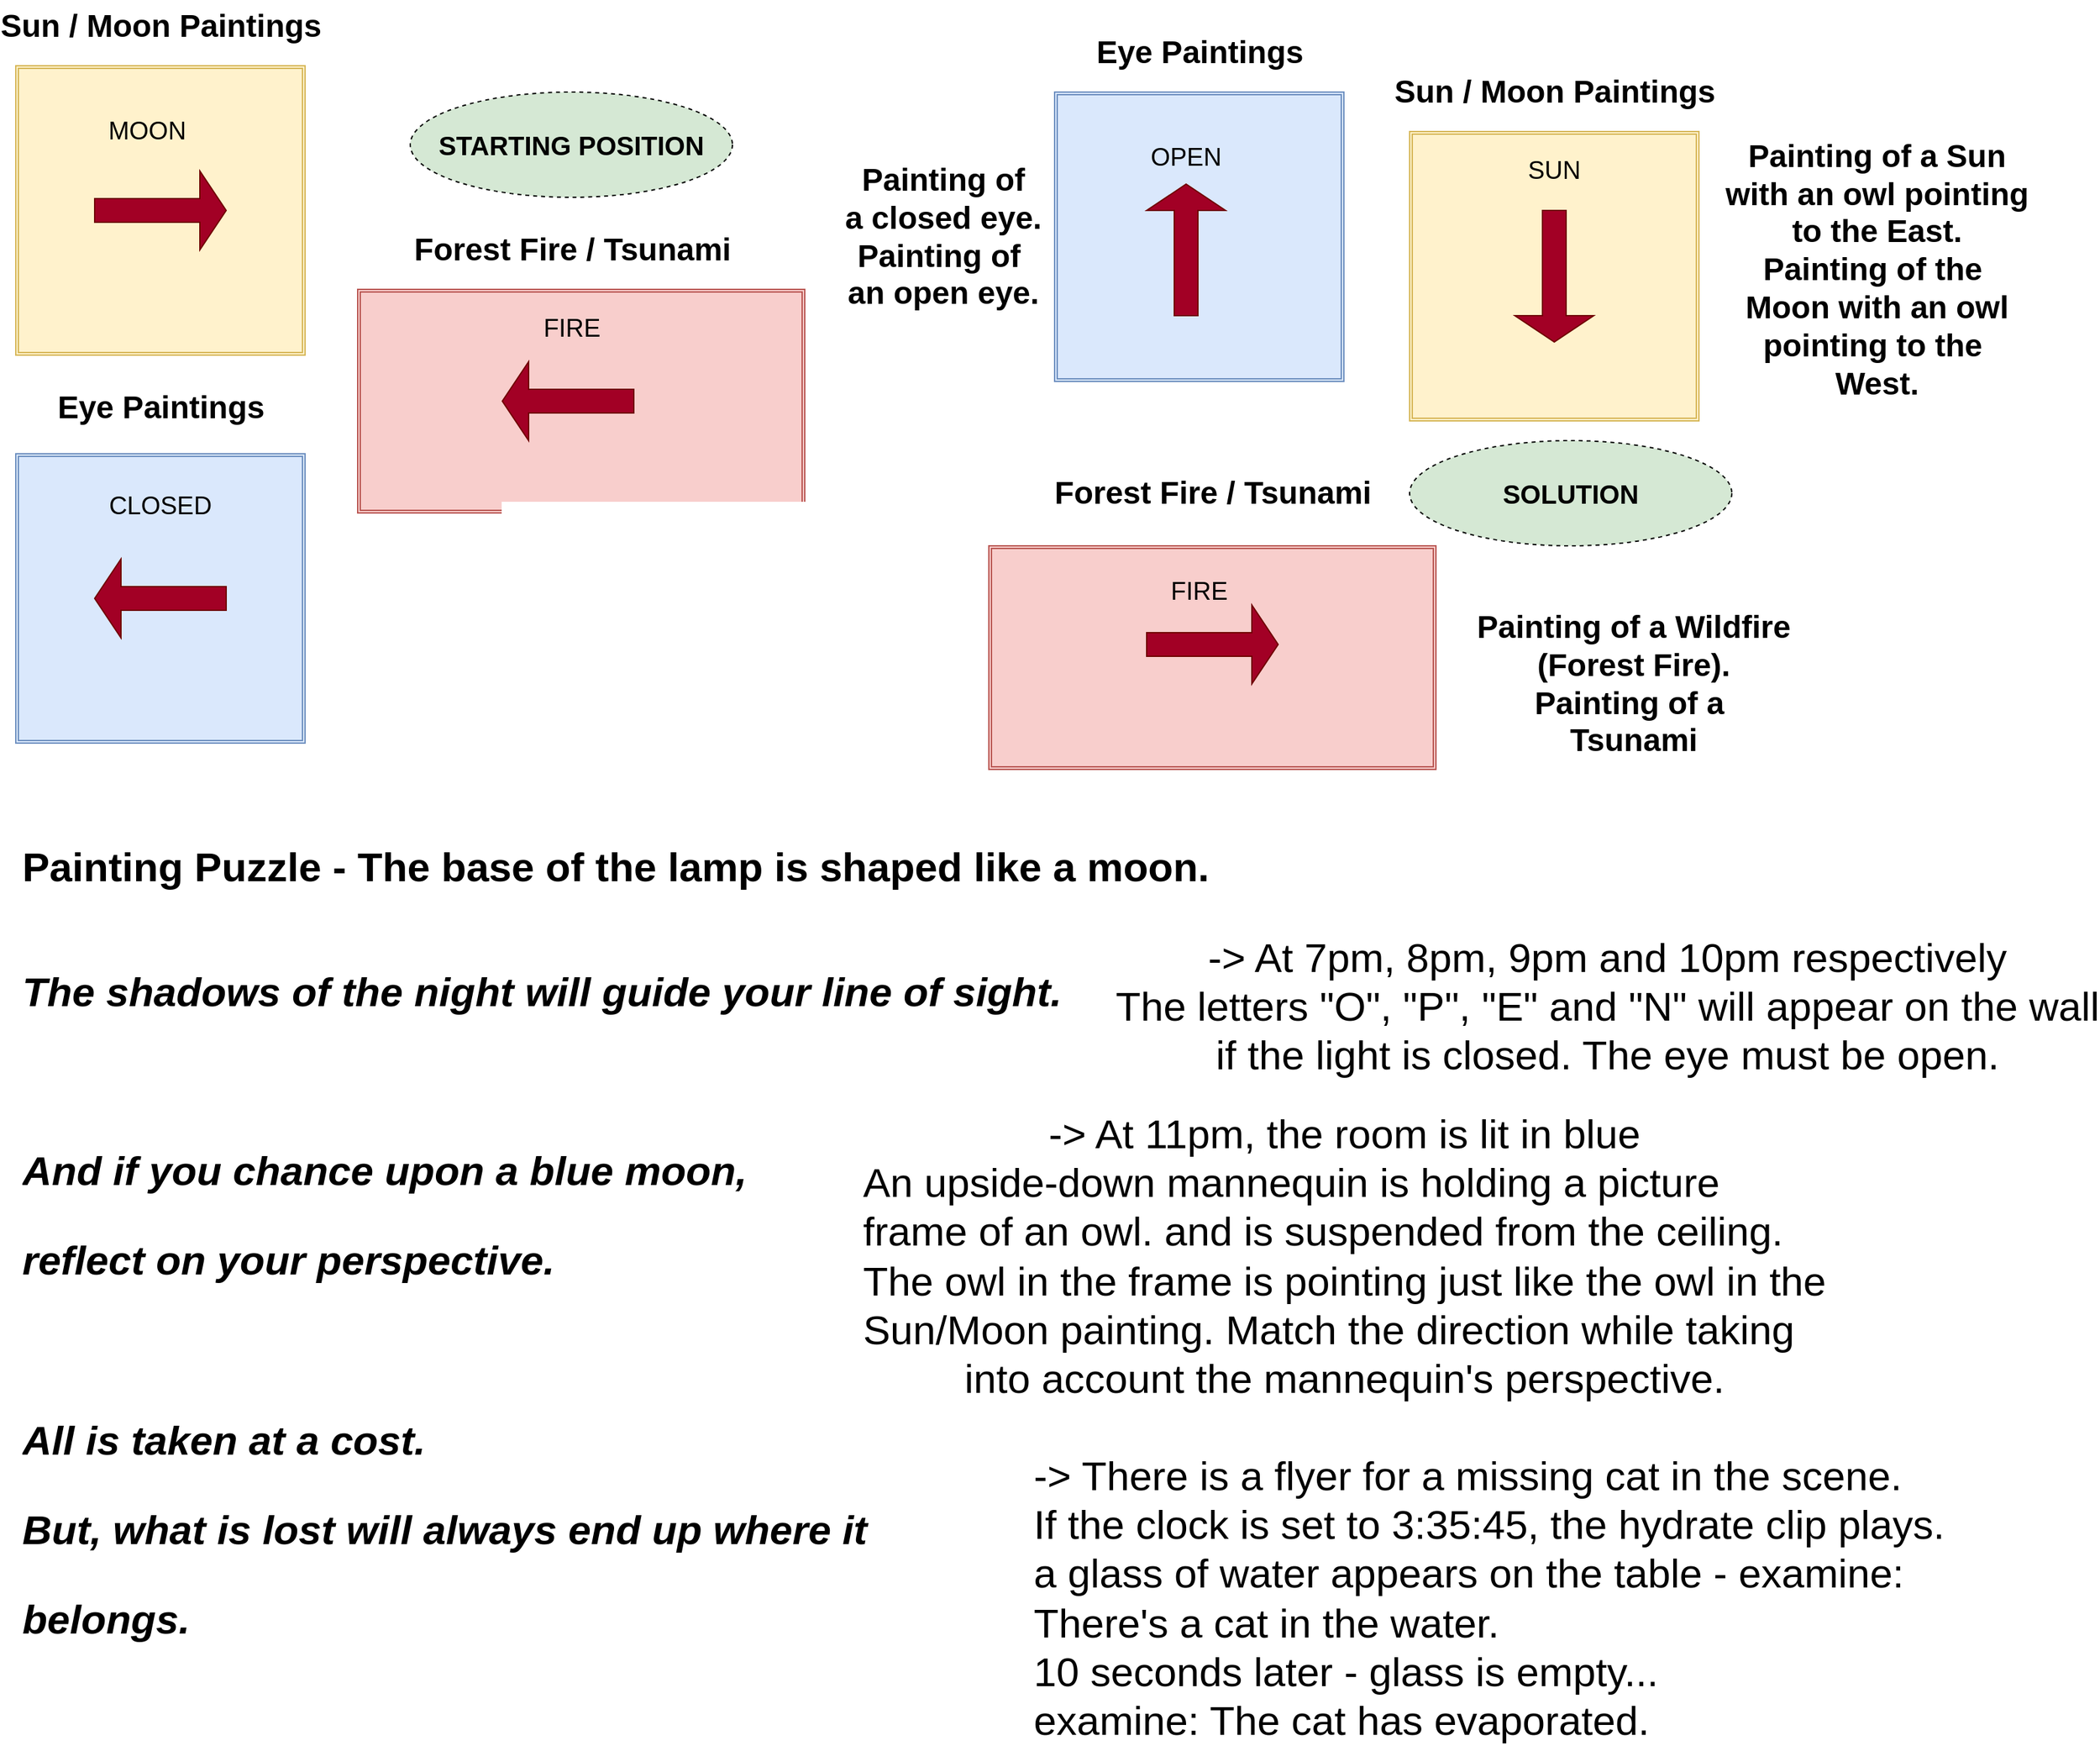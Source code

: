 <mxfile version="14.9.4" type="github">
  <diagram id="Z_L-AWP88pnk8-IzUKq-" name="Page-1">
    <mxGraphModel dx="1673" dy="896" grid="1" gridSize="10" guides="1" tooltips="1" connect="1" arrows="1" fold="1" page="1" pageScale="1" pageWidth="850" pageHeight="1100" math="0" shadow="0">
      <root>
        <mxCell id="0" />
        <mxCell id="1" parent="0" />
        <mxCell id="mR3gihREqQYf-GJDufRb-217" value="" style="shape=ext;double=1;whiteSpace=wrap;html=1;aspect=fixed;fillColor=#dae8fc;strokeColor=#6c8ebf;" vertex="1" parent="1">
          <mxGeometry x="840" y="130" width="220" height="220" as="geometry" />
        </mxCell>
        <mxCell id="mR3gihREqQYf-GJDufRb-218" value="" style="shape=ext;double=1;whiteSpace=wrap;html=1;aspect=fixed;fillColor=#fff2cc;strokeColor=#d6b656;" vertex="1" parent="1">
          <mxGeometry x="1110" y="160" width="220" height="220" as="geometry" />
        </mxCell>
        <mxCell id="mR3gihREqQYf-GJDufRb-219" value="" style="shape=ext;double=1;rounded=0;whiteSpace=wrap;html=1;fillColor=#f8cecc;strokeColor=#b85450;" vertex="1" parent="1">
          <mxGeometry x="790" y="475" width="340" height="170" as="geometry" />
        </mxCell>
        <mxCell id="mR3gihREqQYf-GJDufRb-220" value="" style="shape=singleArrow;direction=south;whiteSpace=wrap;html=1;fillColor=#a20025;strokeColor=#6F0000;fontColor=#ffffff;" vertex="1" parent="1">
          <mxGeometry x="1190" y="220" width="60" height="100" as="geometry" />
        </mxCell>
        <mxCell id="mR3gihREqQYf-GJDufRb-221" value="" style="shape=singleArrow;direction=north;whiteSpace=wrap;html=1;fillColor=#a20025;strokeColor=#6F0000;fontColor=#ffffff;" vertex="1" parent="1">
          <mxGeometry x="910" y="200" width="60" height="100" as="geometry" />
        </mxCell>
        <mxCell id="mR3gihREqQYf-GJDufRb-222" value="" style="shape=singleArrow;direction=north;whiteSpace=wrap;html=1;rotation=90;fillColor=#a20025;strokeColor=#6F0000;fontColor=#ffffff;" vertex="1" parent="1">
          <mxGeometry x="930" y="500" width="60" height="100" as="geometry" />
        </mxCell>
        <mxCell id="mR3gihREqQYf-GJDufRb-223" value="Eye Paintings" style="text;strokeColor=none;fillColor=none;html=1;fontSize=24;fontStyle=1;verticalAlign=middle;align=center;" vertex="1" parent="1">
          <mxGeometry x="860" y="80" width="180" height="40" as="geometry" />
        </mxCell>
        <mxCell id="mR3gihREqQYf-GJDufRb-225" value="Sun / Moon Paintings" style="text;strokeColor=none;fillColor=none;html=1;fontSize=24;fontStyle=1;verticalAlign=middle;align=center;" vertex="1" parent="1">
          <mxGeometry x="1130" y="110" width="180" height="40" as="geometry" />
        </mxCell>
        <mxCell id="mR3gihREqQYf-GJDufRb-226" value="Forest Fire / Tsunami" style="text;strokeColor=none;fillColor=none;html=1;fontSize=24;fontStyle=1;verticalAlign=middle;align=center;" vertex="1" parent="1">
          <mxGeometry x="870" y="415" width="180" height="40" as="geometry" />
        </mxCell>
        <mxCell id="mR3gihREqQYf-GJDufRb-228" value="&lt;h1 style=&quot;font-size: 31px&quot;&gt;&lt;font style=&quot;font-size: 31px&quot;&gt;Painting Puzzle - The base of the lamp is shaped like a moon.&amp;nbsp;&lt;/font&gt;&lt;/h1&gt;&lt;div&gt;&lt;font style=&quot;font-size: 31px&quot;&gt;&lt;b&gt;&lt;i&gt;&lt;br&gt;&lt;/i&gt;&lt;/b&gt;&lt;/font&gt;&lt;/div&gt;&lt;div&gt;&lt;font style=&quot;font-size: 31px&quot;&gt;&lt;b&gt;&lt;i&gt;The shadows of the night will&amp;nbsp;&lt;/i&gt;&lt;/b&gt;&lt;/font&gt;&lt;font style=&quot;font-size: 31px&quot;&gt;&lt;b&gt;&lt;i&gt;guide your line of sight.&lt;/i&gt;&lt;/b&gt; &lt;/font&gt;&lt;span style=&quot;font-size: 31px&quot;&gt;&amp;nbsp;&amp;nbsp;&lt;/span&gt;&lt;/div&gt;&lt;p style=&quot;font-size: 31px&quot;&gt;&lt;font style=&quot;font-size: 31px&quot;&gt;&lt;b&gt;&lt;i&gt;&lt;br&gt;&lt;/i&gt;&lt;/b&gt;&lt;/font&gt;&lt;/p&gt;&lt;p style=&quot;font-size: 31px&quot;&gt;&lt;font style=&quot;font-size: 31px&quot;&gt;&lt;b&gt;&lt;i&gt;And if you chance upon a blue moon,&amp;nbsp;&amp;nbsp;&lt;/i&gt;&lt;/b&gt;&lt;/font&gt;&lt;/p&gt;&lt;p style=&quot;font-size: 31px&quot;&gt;&lt;font style=&quot;font-size: 31px&quot;&gt;&lt;b&gt;&lt;i&gt;reflect on your perspective.&lt;/i&gt;&lt;/b&gt;&lt;/font&gt;&lt;/p&gt;&lt;p style=&quot;font-size: 31px&quot;&gt;&lt;br&gt;&lt;/p&gt;&lt;p style=&quot;font-size: 31px&quot;&gt;&lt;b&gt;&lt;i&gt;All is taken at a cost.&lt;/i&gt;&lt;/b&gt;&lt;/p&gt;&lt;p style=&quot;font-size: 31px&quot;&gt;&lt;b&gt;&lt;i&gt;But, what is lost will always end up where it&lt;/i&gt;&lt;/b&gt;&lt;/p&gt;&lt;p style=&quot;font-size: 31px&quot;&gt;&lt;b&gt;&lt;i&gt;belongs.&lt;/i&gt;&lt;/b&gt;&lt;/p&gt;" style="text;html=1;strokeColor=none;fillColor=none;spacing=5;spacingTop=-20;whiteSpace=wrap;overflow=hidden;rounded=0;" vertex="1" parent="1">
          <mxGeometry x="50" y="690" width="1440" height="630" as="geometry" />
        </mxCell>
        <mxCell id="mR3gihREqQYf-GJDufRb-230" value="" style="shape=ext;double=1;rounded=0;whiteSpace=wrap;html=1;fillColor=#f8cecc;strokeColor=#b85450;rotation=0;" vertex="1" parent="1">
          <mxGeometry x="310" y="280" width="340" height="170" as="geometry" />
        </mxCell>
        <mxCell id="mR3gihREqQYf-GJDufRb-231" value="" style="shape=ext;double=1;whiteSpace=wrap;html=1;aspect=fixed;fillColor=#dae8fc;strokeColor=#6c8ebf;" vertex="1" parent="1">
          <mxGeometry x="50" y="405" width="220" height="220" as="geometry" />
        </mxCell>
        <mxCell id="mR3gihREqQYf-GJDufRb-232" value="" style="shape=ext;double=1;whiteSpace=wrap;html=1;aspect=fixed;fillColor=#fff2cc;strokeColor=#d6b656;" vertex="1" parent="1">
          <mxGeometry x="50" y="110" width="220" height="220" as="geometry" />
        </mxCell>
        <mxCell id="mR3gihREqQYf-GJDufRb-233" value="" style="shape=singleArrow;direction=south;whiteSpace=wrap;html=1;fillColor=#a20025;strokeColor=#6F0000;fontColor=#ffffff;rotation=-90;" vertex="1" parent="1">
          <mxGeometry x="130" y="170" width="60" height="100" as="geometry" />
        </mxCell>
        <mxCell id="mR3gihREqQYf-GJDufRb-234" value="Sun / Moon Paintings" style="text;strokeColor=none;fillColor=none;html=1;fontSize=24;fontStyle=1;verticalAlign=middle;align=center;" vertex="1" parent="1">
          <mxGeometry x="70" y="60" width="180" height="40" as="geometry" />
        </mxCell>
        <mxCell id="mR3gihREqQYf-GJDufRb-235" value="" style="shape=singleArrow;direction=north;whiteSpace=wrap;html=1;fillColor=#a20025;strokeColor=#6F0000;fontColor=#ffffff;rotation=-90;" vertex="1" parent="1">
          <mxGeometry x="130" y="465" width="60" height="100" as="geometry" />
        </mxCell>
        <mxCell id="mR3gihREqQYf-GJDufRb-240" value="Eye Paintings" style="text;strokeColor=none;fillColor=none;html=1;fontSize=24;fontStyle=1;verticalAlign=middle;align=center;" vertex="1" parent="1">
          <mxGeometry x="70" y="350" width="180" height="40" as="geometry" />
        </mxCell>
        <mxCell id="mR3gihREqQYf-GJDufRb-241" value="" style="shape=singleArrow;direction=north;whiteSpace=wrap;html=1;rotation=-90;fillColor=#a20025;strokeColor=#6F0000;fontColor=#ffffff;" vertex="1" parent="1">
          <mxGeometry x="440" y="315" width="60" height="100" as="geometry" />
        </mxCell>
        <mxCell id="mR3gihREqQYf-GJDufRb-242" value="&lt;span style=&quot;font-size: 20px&quot;&gt;&lt;b&gt;STARTING POSITION&lt;/b&gt;&lt;/span&gt;" style="ellipse;whiteSpace=wrap;html=1;dashed=1;fillColor=#d5e8d4;" vertex="1" parent="1">
          <mxGeometry x="350" y="130" width="245" height="80" as="geometry" />
        </mxCell>
        <mxCell id="mR3gihREqQYf-GJDufRb-243" value="&lt;span style=&quot;font-size: 20px&quot;&gt;&lt;b&gt;SOLUTION&lt;/b&gt;&lt;/span&gt;" style="ellipse;whiteSpace=wrap;html=1;dashed=1;fillColor=#d5e8d4;" vertex="1" parent="1">
          <mxGeometry x="1110" y="395" width="245" height="80" as="geometry" />
        </mxCell>
        <mxCell id="mR3gihREqQYf-GJDufRb-244" value="Forest Fire / Tsunami" style="text;strokeColor=none;fillColor=none;html=1;fontSize=24;fontStyle=1;verticalAlign=middle;align=center;" vertex="1" parent="1">
          <mxGeometry x="382.5" y="230" width="180" height="40" as="geometry" />
        </mxCell>
        <mxCell id="mR3gihREqQYf-GJDufRb-245" value="MOON" style="text;html=1;strokeColor=none;fillColor=none;align=center;verticalAlign=middle;whiteSpace=wrap;rounded=0;dashed=1;fontSize=19;" vertex="1" parent="1">
          <mxGeometry x="130" y="150" width="40" height="20" as="geometry" />
        </mxCell>
        <mxCell id="mR3gihREqQYf-GJDufRb-246" value="SUN" style="text;html=1;strokeColor=none;fillColor=none;align=center;verticalAlign=middle;whiteSpace=wrap;rounded=0;dashed=1;fontSize=19;" vertex="1" parent="1">
          <mxGeometry x="1200" y="180" width="40" height="20" as="geometry" />
        </mxCell>
        <mxCell id="mR3gihREqQYf-GJDufRb-247" value="FIRE" style="text;html=1;strokeColor=none;fillColor=none;align=center;verticalAlign=middle;whiteSpace=wrap;rounded=0;dashed=1;fontSize=19;" vertex="1" parent="1">
          <mxGeometry x="452.5" y="300" width="40" height="20" as="geometry" />
        </mxCell>
        <mxCell id="mR3gihREqQYf-GJDufRb-249" value="CLOSED" style="text;html=1;strokeColor=none;fillColor=none;align=center;verticalAlign=middle;whiteSpace=wrap;rounded=0;dashed=1;fontSize=19;" vertex="1" parent="1">
          <mxGeometry x="140" y="435" width="40" height="20" as="geometry" />
        </mxCell>
        <mxCell id="mR3gihREqQYf-GJDufRb-250" value="OPEN" style="text;html=1;strokeColor=none;fillColor=none;align=center;verticalAlign=middle;whiteSpace=wrap;rounded=0;dashed=1;fontSize=19;" vertex="1" parent="1">
          <mxGeometry x="920" y="170" width="40" height="20" as="geometry" />
        </mxCell>
        <mxCell id="mR3gihREqQYf-GJDufRb-252" value="FIRE" style="text;html=1;strokeColor=none;fillColor=none;align=center;verticalAlign=middle;whiteSpace=wrap;rounded=0;dashed=1;fontSize=19;" vertex="1" parent="1">
          <mxGeometry x="930" y="500" width="40" height="20" as="geometry" />
        </mxCell>
        <mxCell id="mR3gihREqQYf-GJDufRb-254" value="&lt;font style=&quot;font-weight: 400 ; text-align: left ; font-size: 31px&quot;&gt;-&amp;gt; At 7pm, 8pm, 9pm and 10pm respectively&lt;br&gt;&lt;/font&gt;&lt;span style=&quot;font-weight: 400 ; text-align: left ; font-size: 31px&quot;&gt;The letters &quot;O&quot;, &quot;P&quot;, &quot;E&quot; and &quot;N&quot; will appear on the wall &lt;br&gt;if the light is closed. The eye must be open.&lt;/span&gt;" style="text;strokeColor=none;fillColor=none;html=1;fontSize=24;fontStyle=1;verticalAlign=middle;align=center;" vertex="1" parent="1">
          <mxGeometry x="920" y="780" width="680" height="90" as="geometry" />
        </mxCell>
        <mxCell id="mR3gihREqQYf-GJDufRb-256" value="&lt;font style=&quot;text-align: left&quot;&gt;&lt;span style=&quot;font-size: 31px ; font-weight: 400&quot;&gt;-&amp;gt; At 11pm, the room is lit in blue&lt;/span&gt;&lt;br&gt;&lt;div style=&quot;text-align: left&quot;&gt;&lt;span style=&quot;text-align: center&quot;&gt;&lt;span style=&quot;font-size: 31px ; font-weight: 400&quot;&gt;An upside-down mannequin&amp;nbsp;is holding a picture&amp;nbsp;&lt;/span&gt;&lt;/span&gt;&lt;/div&gt;&lt;div style=&quot;text-align: left&quot;&gt;&lt;span style=&quot;text-align: center ; font-size: 31px ; font-weight: 400&quot;&gt;frame of an owl. and is suspended from the ceiling.&lt;/span&gt;&lt;/div&gt;&lt;div style=&quot;text-align: left&quot;&gt;&lt;span style=&quot;text-align: center ; font-size: 31px ; font-weight: 400&quot;&gt;The owl in the frame is pointing just like the owl in the&lt;/span&gt;&lt;/div&gt;&lt;div style=&quot;text-align: left&quot;&gt;&lt;span style=&quot;text-align: center ; font-size: 31px ; font-weight: 400&quot;&gt;Sun/Moon painting. Match the direction while taking&amp;nbsp;&lt;/span&gt;&lt;/div&gt;&lt;div style=&quot;text-align: center&quot;&gt;&lt;span style=&quot;font-size: 31px ; font-weight: 400&quot;&gt;into account the mannequin&#39;s perspective.&lt;/span&gt;&lt;/div&gt;&lt;/font&gt;" style="text;strokeColor=none;fillColor=none;html=1;fontSize=24;fontStyle=1;verticalAlign=middle;align=center;" vertex="1" parent="1">
          <mxGeometry x="640" y="980" width="840" height="70" as="geometry" />
        </mxCell>
        <mxCell id="mR3gihREqQYf-GJDufRb-257" value="Painting of a Sun&lt;br&gt;with an owl pointing&lt;br&gt;to the East.&lt;br&gt;Painting of the&amp;nbsp;&lt;br&gt;Moon with an owl&lt;br&gt;pointing to the&amp;nbsp;&lt;br&gt;West." style="text;strokeColor=none;fillColor=none;html=1;fontSize=24;fontStyle=1;verticalAlign=middle;align=center;" vertex="1" parent="1">
          <mxGeometry x="1350" y="100" width="230" height="330" as="geometry" />
        </mxCell>
        <mxCell id="mR3gihREqQYf-GJDufRb-258" value="Painting of a Wildfire &lt;br&gt;(Forest Fire).&lt;br&gt;Painting of a&amp;nbsp;&lt;br&gt;Tsunami" style="text;strokeColor=none;fillColor=none;html=1;fontSize=24;fontStyle=1;verticalAlign=middle;align=center;" vertex="1" parent="1">
          <mxGeometry x="1150" y="500" width="260" height="160" as="geometry" />
        </mxCell>
        <mxCell id="mR3gihREqQYf-GJDufRb-260" value="Painting of&lt;br&gt;a closed eye.&lt;br&gt;Painting of&amp;nbsp;&lt;br&gt;an open eye." style="text;strokeColor=none;fillColor=none;html=1;fontSize=24;fontStyle=1;verticalAlign=middle;align=center;" vertex="1" parent="1">
          <mxGeometry x="670" y="120" width="170" height="240" as="geometry" />
        </mxCell>
        <mxCell id="mR3gihREqQYf-GJDufRb-261" value="&lt;div style=&quot;text-align: left&quot;&gt;&lt;span style=&quot;font-size: 31px ; font-weight: 400&quot;&gt;-&amp;gt; There is a flyer for a missing cat in the scene.&amp;nbsp;&lt;/span&gt;&lt;/div&gt;&lt;div style=&quot;text-align: left&quot;&gt;&lt;span style=&quot;font-size: 31px ; font-weight: 400&quot;&gt;If the clock is set to 3:35:45, the hydrate clip plays.&lt;/span&gt;&lt;/div&gt;&lt;div style=&quot;text-align: left&quot;&gt;&lt;span style=&quot;font-size: 31px ; font-weight: 400&quot;&gt;a glass of water appears on the table - examine:&lt;/span&gt;&lt;/div&gt;&lt;div style=&quot;text-align: left&quot;&gt;&lt;span style=&quot;font-size: 31px ; font-weight: 400&quot;&gt;There&#39;s a cat in the water.&amp;nbsp;&lt;/span&gt;&lt;/div&gt;&lt;div style=&quot;text-align: left&quot;&gt;&lt;span style=&quot;font-size: 31px ; font-weight: 400&quot;&gt;10 seconds later - glass is empty...&lt;/span&gt;&lt;/div&gt;&lt;div style=&quot;text-align: left&quot;&gt;&lt;span style=&quot;font-size: 31px ; font-weight: 400&quot;&gt;examine: The cat has evaporated.&amp;nbsp;&lt;/span&gt;&lt;/div&gt;" style="text;strokeColor=none;fillColor=none;html=1;fontSize=24;fontStyle=1;verticalAlign=middle;align=center;" vertex="1" parent="1">
          <mxGeometry x="750" y="1240" width="840" height="70" as="geometry" />
        </mxCell>
      </root>
    </mxGraphModel>
  </diagram>
</mxfile>
